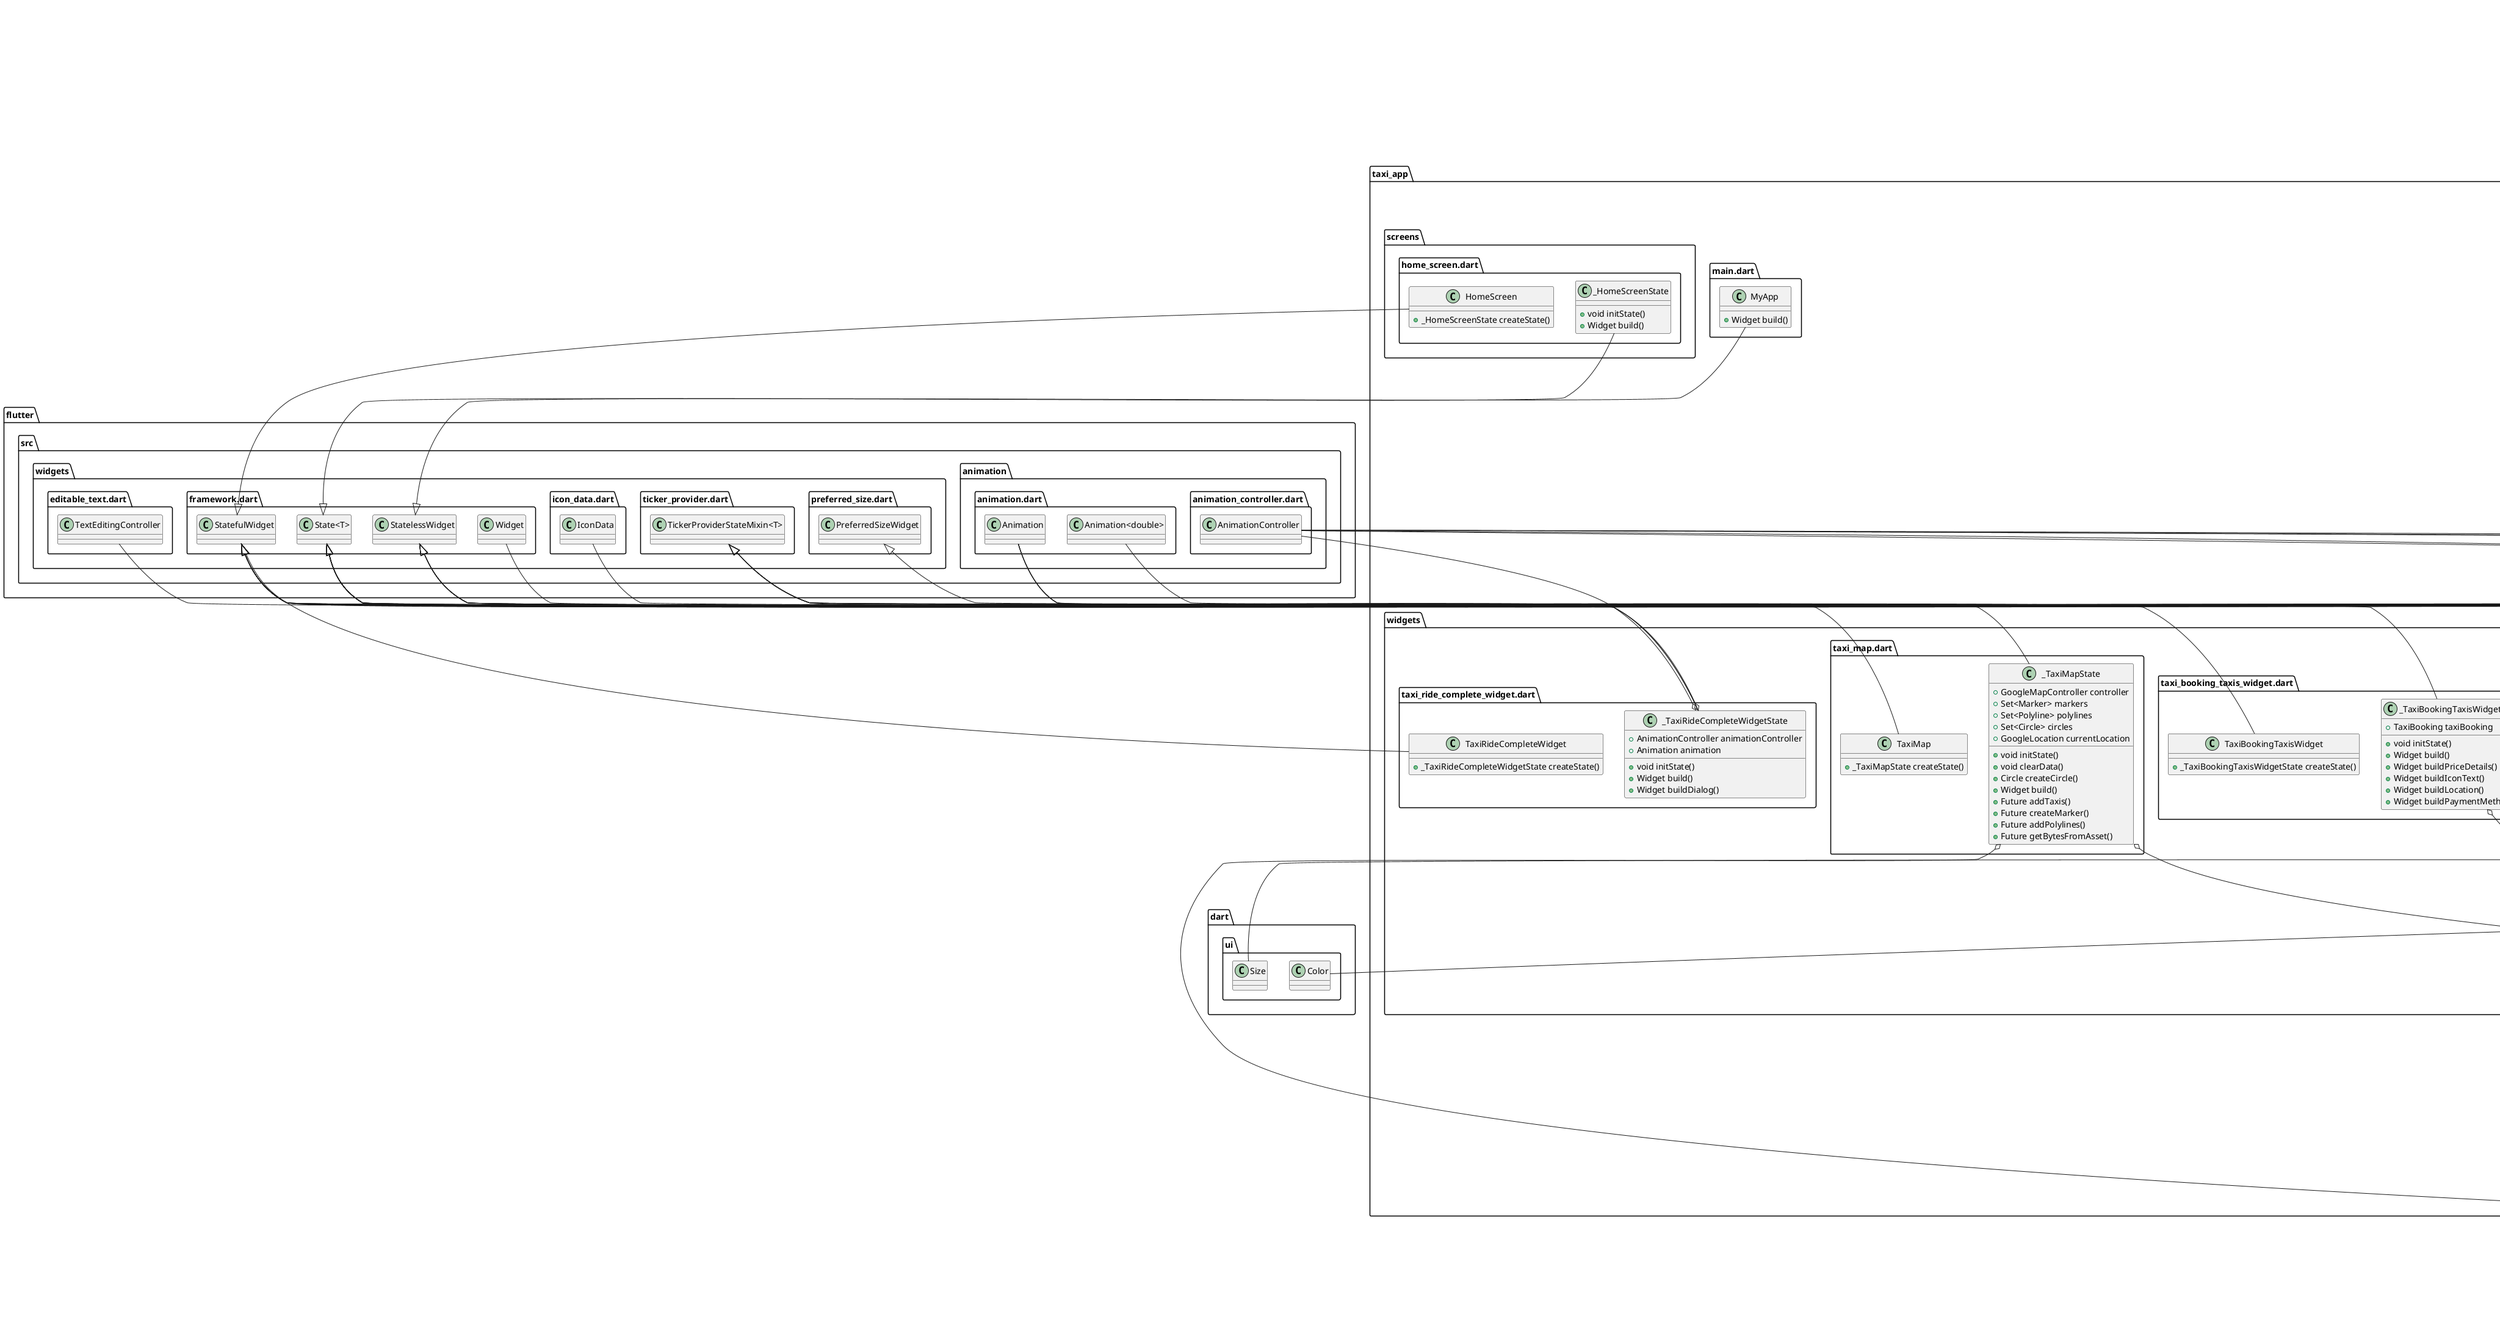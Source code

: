 @startuml
set namespaceSeparator ::

class "taxi_app::bloc::taxi_booking_bloc.dart::TaxiBookingBloc" {
  +TaxiBookingState initialState
  +Stream mapEventToState()
}

"taxi_app::bloc::taxi_booking_bloc.dart::TaxiBookingBloc" o-- "taxi_app::bloc::taxi_booking_state.dart::TaxiBookingState"
"bloc::src::bloc.dart::Bloc<Event, State>" <|-- "taxi_app::bloc::taxi_booking_bloc.dart::TaxiBookingBloc"

abstract class "taxi_app::bloc::taxi_booking_event.dart::TaxiBookingEvent" {
}

"equatable::src::equatable.dart::Equatable" <|-- "taxi_app::bloc::taxi_booking_event.dart::TaxiBookingEvent"

class "taxi_app::bloc::taxi_booking_event.dart::TaxiBookingStartEvent" {
  +List<Object> props
}

"taxi_app::bloc::taxi_booking_event.dart::TaxiBookingEvent" <|-- "taxi_app::bloc::taxi_booking_event.dart::TaxiBookingStartEvent"

class "taxi_app::bloc::taxi_booking_event.dart::DestinationDetailsEnteredEvent" {
  +String source
  +String destination
  +List<Object> props
}

"taxi_app::bloc::taxi_booking_event.dart::TaxiBookingEvent" <|-- "taxi_app::bloc::taxi_booking_event.dart::DestinationDetailsEnteredEvent"

class "taxi_app::bloc::taxi_booking_event.dart::RideNowEvent" {
  +List<Object> props
}

"taxi_app::bloc::taxi_booking_event.dart::TaxiBookingEvent" <|-- "taxi_app::bloc::taxi_booking_event.dart::RideNowEvent"

class "taxi_app::bloc::taxi_booking_event.dart::DetailsSubmittedEvent" {
  +GoogleLocation source
  +GoogleLocation destination
  +List<Object> props
}

"taxi_app::bloc::taxi_booking_event.dart::DetailsSubmittedEvent" o-- "taxi_app::models::google_location.dart::GoogleLocation"
"taxi_app::bloc::taxi_booking_event.dart::TaxiBookingEvent" <|-- "taxi_app::bloc::taxi_booking_event.dart::DetailsSubmittedEvent"

class "taxi_app::bloc::taxi_booking_event.dart::TaxiSelectedEvent" {
  +List<Object> props
}

"taxi_app::bloc::taxi_booking_event.dart::TaxiBookingEvent" <|-- "taxi_app::bloc::taxi_booking_event.dart::TaxiSelectedEvent"

class "taxi_app::bloc::taxi_booking_event.dart::BackPressedEvent" {
  +List<Object> props
}

"taxi_app::bloc::taxi_booking_event.dart::TaxiBookingEvent" <|-- "taxi_app::bloc::taxi_booking_event.dart::BackPressedEvent"

class "taxi_app::bloc::taxi_booking_event.dart::TaxiBookingCancelEvent" {
  +List<Object> props
}

"taxi_app::bloc::taxi_booking_event.dart::TaxiBookingEvent" <|-- "taxi_app::bloc::taxi_booking_event.dart::TaxiBookingCancelEvent"

abstract class "taxi_app::bloc::taxi_booking_state.dart::TaxiBookingState" {
}

"equatable::src::equatable.dart::Equatable" <|-- "taxi_app::bloc::taxi_booking_state.dart::TaxiBookingState"

class "taxi_app::bloc::taxi_booking_state.dart::TaxiBookingNotInitializedState" {
  +List<Object> props
}

"taxi_app::bloc::taxi_booking_state.dart::TaxiBookingState" <|-- "taxi_app::bloc::taxi_booking_state.dart::TaxiBookingNotInitializedState"

class "taxi_app::bloc::taxi_booking_state.dart::TaxiBookingNotSelectedState" {
  +List<Taxi> taxisAvailable
  +List<Object> props
}

"taxi_app::bloc::taxi_booking_state.dart::TaxiBookingState" <|-- "taxi_app::bloc::taxi_booking_state.dart::TaxiBookingNotSelectedState"

class "taxi_app::bloc::taxi_booking_state.dart::DetailsNotFilledState" {
  +TaxiBooking booking
  +List<Object> props
}

"taxi_app::bloc::taxi_booking_state.dart::DetailsNotFilledState" o-- "taxi_app::models::taxi_booking.dart::TaxiBooking"
"taxi_app::bloc::taxi_booking_state.dart::TaxiBookingState" <|-- "taxi_app::bloc::taxi_booking_state.dart::DetailsNotFilledState"

class "taxi_app::bloc::taxi_booking_state.dart::TaxiNotSelectedState" {
  +TaxiBooking booking
  +List<Object> props
}

"taxi_app::bloc::taxi_booking_state.dart::TaxiNotSelectedState" o-- "taxi_app::models::taxi_booking.dart::TaxiBooking"
"taxi_app::bloc::taxi_booking_state.dart::TaxiBookingState" <|-- "taxi_app::bloc::taxi_booking_state.dart::TaxiNotSelectedState"

class "taxi_app::bloc::taxi_booking_state.dart::TaxiNotConfirmedState" {
  +TaxiDriver driver
  +TaxiBooking booking
  +List<Object> props
}

"taxi_app::bloc::taxi_booking_state.dart::TaxiNotConfirmedState" o-- "taxi_app::models::taxi_driver.dart::TaxiDriver"
"taxi_app::bloc::taxi_booking_state.dart::TaxiNotConfirmedState" o-- "taxi_app::models::taxi_booking.dart::TaxiBooking"
"taxi_app::bloc::taxi_booking_state.dart::TaxiBookingState" <|-- "taxi_app::bloc::taxi_booking_state.dart::TaxiNotConfirmedState"

class "taxi_app::bloc::taxi_booking_state.dart::TaxiConfirmedState" {
  +TaxiDriver driver
  +TaxiBooking booking
  +List<Object> props
}

"taxi_app::bloc::taxi_booking_state.dart::TaxiConfirmedState" o-- "taxi_app::models::taxi_driver.dart::TaxiDriver"
"taxi_app::bloc::taxi_booking_state.dart::TaxiConfirmedState" o-- "taxi_app::models::taxi_booking.dart::TaxiBooking"
"taxi_app::bloc::taxi_booking_state.dart::TaxiBookingState" <|-- "taxi_app::bloc::taxi_booking_state.dart::TaxiConfirmedState"

class "taxi_app::bloc::taxi_booking_state.dart::TaxiBookingCancelledState" {
  +List<Object> props
}

"taxi_app::bloc::taxi_booking_state.dart::TaxiBookingState" <|-- "taxi_app::bloc::taxi_booking_state.dart::TaxiBookingCancelledState"

class "taxi_app::bloc::taxi_booking_state.dart::TaxiBookingLoadingState" {
  +TaxiBookingState state
  +List<Object> props
}

"taxi_app::bloc::taxi_booking_state.dart::TaxiBookingLoadingState" o-- "taxi_app::bloc::taxi_booking_state.dart::TaxiBookingState"
"taxi_app::bloc::taxi_booking_state.dart::TaxiBookingState" <|-- "taxi_app::bloc::taxi_booking_state.dart::TaxiBookingLoadingState"

class "taxi_app::bloc::taxi_booking_state.dart::TaxiBookingConfirmedState" {
  +TaxiDriver driver
  +TaxiBooking booking
  +List<Object> props
}

"taxi_app::bloc::taxi_booking_state.dart::TaxiBookingConfirmedState" o-- "taxi_app::models::taxi_driver.dart::TaxiDriver"
"taxi_app::bloc::taxi_booking_state.dart::TaxiBookingConfirmedState" o-- "taxi_app::models::taxi_booking.dart::TaxiBooking"
"taxi_app::bloc::taxi_booking_state.dart::TaxiBookingState" <|-- "taxi_app::bloc::taxi_booking_state.dart::TaxiBookingConfirmedState"

class "taxi_app::bloc::taxi_booking_state.dart::TaxiRideCompleteState" {
  +List<Object> props
}

"taxi_app::bloc::taxi_booking_state.dart::TaxiBookingState" <|-- "taxi_app::bloc::taxi_booking_state.dart::TaxiRideCompleteState"

class "taxi_app::controllers::location_controller.dart::LocationController" {
  {static} +Map<int, Map<String, Object>> locationDetails
  {static} +Map<int, Map<String, Object>> zoneDetails
  {static} +dynamic getLocationFromString()
  {static} +String getZoneSeverity()
  {static} +String getLocationNameFromPosition()
  {static} +dynamic getDistance()
  {static} +String getZoneforPosition()
  {static} +Future getPolylines()
}

class "taxi_app::controllers::payment_method_controller.dart::PaymentMethodController" {
  {static} +Future getMethods()
}

class "taxi_app::controllers::taxi_booking_controller.dart::TaxiBookingController" {
  {static} +Map<int, Map<String, Object>> taxiDrivers
  {static} +Map<int, Map<String, Object>> taxis
  {static} +Future getPrice()
  {static} +dynamic getTaxiDetails()
  {static} +Future getTaxiDriver()
  {static} +Future getTaxisAvailable()
}

class "taxi_app::controllers::taxi_controller.dart::TaxiController" {
  {static} +Future getTaxis()
}

class "taxi_app::controllers::user_controller.dart::UserController" {
  {static} +User getUser()
}

class "taxi_app::controllers::user_location_controller.dart::UserLocationController" {
  {static} +Future getSavedLocations()
}

class "taxi_app::main.dart::MyApp" {
  +Widget build()
}

"flutter::src::widgets::framework.dart::StatelessWidget" <|-- "taxi_app::main.dart::MyApp"

class "taxi_app::models::google_location.dart::GoogleLocation" {
  +LatLng position
  +String areaDetails
  +String zone
}

"taxi_app::models::google_location.dart::GoogleLocation" o-- "google_maps_flutter::google_maps_flutter.dart::LatLng"

class "taxi_app::models::payment_method.dart::PaymentMethod" {
  +String id
  +String title
  +String icon
  +String description
  +List<Object> props
}

"equatable::src::equatable.dart::Equatable" <|-- "taxi_app::models::payment_method.dart::PaymentMethod"

class "taxi_app::models::taxi.dart::Taxi" {
  +String id
  +String title
  +bool isAvailable
  +String plateNo
  +LatLng position
  +List<Object> props
}

"taxi_app::models::taxi.dart::Taxi" o-- "google_maps_flutter::google_maps_flutter.dart::LatLng"
"equatable::src::equatable.dart::Equatable" <|-- "taxi_app::models::taxi.dart::Taxi"

class "taxi_app::models::taxi_booking.dart::TaxiBooking" {
  +String id
  +GoogleLocation source
  +GoogleLocation destination
  +double estimatedPrice
  +PaymentMethod paymentMethod
  +String promoApplied
  +TaxiBooking copyWith()
}

"taxi_app::models::taxi_booking.dart::TaxiBooking" o-- "taxi_app::models::google_location.dart::GoogleLocation"
"taxi_app::models::taxi_booking.dart::TaxiBooking" o-- "taxi_app::models::payment_method.dart::PaymentMethod"

class "taxi_app::models::taxi_driver.dart::TaxiDriver" {
  +String id
  +String driverName
  +Taxi taxiDetails
  +String driverPic
  +String zone
  +List<Object> props
}

"taxi_app::models::taxi_driver.dart::TaxiDriver" o-- "taxi_app::models::taxi.dart::Taxi"
"equatable::src::equatable.dart::Equatable" <|-- "taxi_app::models::taxi_driver.dart::TaxiDriver"

class "taxi_app::models::user.dart::User" {
  +String name
  +String mobileNumber
  +String photoUrl
}

class "taxi_app::models::user_location.dart::UserLocationType" {
  +int index
  {static} +List<UserLocationType> values
  {static} +UserLocationType LocationA
  {static} +UserLocationType LocationB
  {static} +UserLocationType LocationC
  {static} +UserLocationType LocationD
}

"taxi_app::models::user_location.dart::UserLocationType" o-- "taxi_app::models::user_location.dart::UserLocationType"

class "taxi_app::models::user_location.dart::UserLocation" {
  +String name
  +UserLocationType locationType
  +LatLng position
  +int minutesFar
}

"taxi_app::models::user_location.dart::UserLocation" o-- "taxi_app::models::user_location.dart::UserLocationType"
"taxi_app::models::user_location.dart::UserLocation" o-- "google_maps_flutter::google_maps_flutter.dart::LatLng"

class "taxi_app::screens::home_screen.dart::HomeScreen" {
  +_HomeScreenState createState()
}

"flutter::src::widgets::framework.dart::StatefulWidget" <|-- "taxi_app::screens::home_screen.dart::HomeScreen"

class "taxi_app::screens::home_screen.dart::_HomeScreenState" {
  +void initState()
  +Widget build()
}

"flutter::src::widgets::framework.dart::State<T>" <|-- "taxi_app::screens::home_screen.dart::_HomeScreenState"

class "taxi_app::storage::taxi_booking_storage.dart::TaxiBookingStorage" {
  {static} -TaxiBooking _taxiBooking
  {static} +Future open()
  {static} +Future addDetails()
  {static} +Future getTaxiBooking()
}

"taxi_app::storage::taxi_booking_storage.dart::TaxiBookingStorage" o-- "taxi_app::models::taxi_booking.dart::TaxiBooking"

class "taxi_app::widgets::dashed_line.dart::DashedLine" {
  +double height
  +double dashWidth
  +Color color
  +Widget build()
}

"taxi_app::widgets::dashed_line.dart::DashedLine" o-- "dart::ui::Color"
"flutter::src::widgets::framework.dart::StatelessWidget" <|-- "taxi_app::widgets::dashed_line.dart::DashedLine"

class "taxi_app::widgets::destination_selection_widget.dart::DestinationSelctionWidget" {
  +_DestinationSelctionWidgetState createState()
}

"flutter::src::widgets::framework.dart::StatefulWidget" <|-- "taxi_app::widgets::destination_selection_widget.dart::DestinationSelctionWidget"

class "taxi_app::widgets::destination_selection_widget.dart::_DestinationSelctionWidgetState" {
  +bool isLoading
  +List<UserLocation> savedLocations
  +AnimationController animationController
  +Animation animation
  +void initState()
  +Future loadDestinations()
  +Widget build()
  +Widget buildNewDestinationWidget()
  +void rideNow()
  +void dispose()
}

"taxi_app::widgets::destination_selection_widget.dart::_DestinationSelctionWidgetState" o-- "flutter::src::animation::animation_controller.dart::AnimationController"
"taxi_app::widgets::destination_selection_widget.dart::_DestinationSelctionWidgetState" o-- "flutter::src::animation::animation.dart::Animation"
"flutter::src::widgets::framework.dart::State<T>" <|-- "taxi_app::widgets::destination_selection_widget.dart::_DestinationSelctionWidgetState"
"flutter::src::widgets::ticker_provider.dart::TickerProviderStateMixin<T>" <|-- "taxi_app::widgets::destination_selection_widget.dart::_DestinationSelctionWidgetState"

class "taxi_app::widgets::ease_in_widget.dart::EaseInWidget" {
  +Widget child
  +Function onTap
  +State createState()
}

"taxi_app::widgets::ease_in_widget.dart::EaseInWidget" o-- "flutter::src::widgets::framework.dart::Widget"
"flutter::src::widgets::framework.dart::StatefulWidget" <|-- "taxi_app::widgets::ease_in_widget.dart::EaseInWidget"

class "taxi_app::widgets::ease_in_widget.dart::_EaseInWidgetState" {
  +AnimationController controller
  +Animation<double> easeInAnimation
  +void initState()
  +Widget build()
  +void dispose()
}

"taxi_app::widgets::ease_in_widget.dart::_EaseInWidgetState" o-- "flutter::src::animation::animation_controller.dart::AnimationController"
"taxi_app::widgets::ease_in_widget.dart::_EaseInWidgetState" o-- "flutter::src::animation::animation.dart::Animation<double>"
"flutter::src::widgets::framework.dart::State<T>" <|-- "taxi_app::widgets::ease_in_widget.dart::_EaseInWidgetState"
"flutter::src::widgets::ticker_provider.dart::TickerProviderStateMixin<T>" <|-- "taxi_app::widgets::ease_in_widget.dart::_EaseInWidgetState"

class "taxi_app::widgets::home_app_bar.dart::HomeAppBar" {
  +Size preferredSize
  +_HomeAppBarState createState()
}

"taxi_app::widgets::home_app_bar.dart::HomeAppBar" o-- "dart::ui::Size"
"flutter::src::widgets::framework.dart::StatefulWidget" <|-- "taxi_app::widgets::home_app_bar.dart::HomeAppBar"
"flutter::src::widgets::preferred_size.dart::PreferredSizeWidget" <|-- "taxi_app::widgets::home_app_bar.dart::HomeAppBar"

class "taxi_app::widgets::home_app_bar.dart::_HomeAppBarState" {
  +AnimationController controller
  +void initState()
  +Widget build()
  +void dispose()
}

"taxi_app::widgets::home_app_bar.dart::_HomeAppBarState" o-- "flutter::src::animation::animation_controller.dart::AnimationController"
"flutter::src::widgets::framework.dart::State<T>" <|-- "taxi_app::widgets::home_app_bar.dart::_HomeAppBarState"
"flutter::src::widgets::ticker_provider.dart::TickerProviderStateMixin<T>" <|-- "taxi_app::widgets::home_app_bar.dart::_HomeAppBarState"

class "taxi_app::widgets::home_drawer.dart::HomeDrawer" {
  +Widget build()
  +Widget buildAction()
}

"flutter::src::widgets::framework.dart::StatelessWidget" <|-- "taxi_app::widgets::home_drawer.dart::HomeDrawer"

class "taxi_app::widgets::loading_shimmer.dart::LoadingShimmer" {
  +Widget build()
}

"flutter::src::widgets::framework.dart::StatelessWidget" <|-- "taxi_app::widgets::loading_shimmer.dart::LoadingShimmer"

class "taxi_app::widgets::location_map.dart::LocationMap" {
  +_LocationMapState createState()
}

"flutter::src::widgets::framework.dart::StatefulWidget" <|-- "taxi_app::widgets::location_map.dart::LocationMap"

class "taxi_app::widgets::location_map.dart::_LocationMapState" {
  +Widget build()
}

"flutter::src::widgets::framework.dart::State<T>" <|-- "taxi_app::widgets::location_map.dart::_LocationMapState"

class "taxi_app::widgets::rounded_button.dart::RoundedButton" {
  +String text
  +dynamic Function() onTap
  +IconData iconData
  +Widget build()
}

"taxi_app::widgets::rounded_button.dart::RoundedButton" o-- "taxi_app::widgets::rounded_button.dart::dynamic Function()"
"taxi_app::widgets::rounded_button.dart::RoundedButton" o-- "flutter::src::widgets::icon_data.dart::IconData"
"flutter::src::widgets::framework.dart::StatelessWidget" <|-- "taxi_app::widgets::rounded_button.dart::RoundedButton"

class "taxi_app::widgets::taxi_booking_cancellation_dialog.dart::TaxiBookingCancellationDialog" {
  +Widget build()
}

"flutter::src::widgets::framework.dart::StatelessWidget" <|-- "taxi_app::widgets::taxi_booking_cancellation_dialog.dart::TaxiBookingCancellationDialog"

class "taxi_app::widgets::taxi_booking_confirmed_widget.dart::TaxiBookingConfirmedWidget" {
  +_TaxiBookingConfirmedWidgetState createState()
}

"flutter::src::widgets::framework.dart::StatefulWidget" <|-- "taxi_app::widgets::taxi_booking_confirmed_widget.dart::TaxiBookingConfirmedWidget"

class "taxi_app::widgets::taxi_booking_confirmed_widget.dart::_TaxiBookingConfirmedWidgetState" {
  +AnimationController animationController
  +Animation animation
  +TaxiDriver driver
  +TaxiBooking booking
  +void initState()
  +Widget build()
  +Widget buildDriver()
}

"taxi_app::widgets::taxi_booking_confirmed_widget.dart::_TaxiBookingConfirmedWidgetState" o-- "flutter::src::animation::animation_controller.dart::AnimationController"
"taxi_app::widgets::taxi_booking_confirmed_widget.dart::_TaxiBookingConfirmedWidgetState" o-- "flutter::src::animation::animation.dart::Animation"
"taxi_app::widgets::taxi_booking_confirmed_widget.dart::_TaxiBookingConfirmedWidgetState" o-- "taxi_app::models::taxi_driver.dart::TaxiDriver"
"taxi_app::widgets::taxi_booking_confirmed_widget.dart::_TaxiBookingConfirmedWidgetState" o-- "taxi_app::models::taxi_booking.dart::TaxiBooking"
"flutter::src::widgets::framework.dart::State<T>" <|-- "taxi_app::widgets::taxi_booking_confirmed_widget.dart::_TaxiBookingConfirmedWidgetState"
"flutter::src::widgets::ticker_provider.dart::TickerProviderStateMixin<T>" <|-- "taxi_app::widgets::taxi_booking_confirmed_widget.dart::_TaxiBookingConfirmedWidgetState"

class "taxi_app::widgets::taxi_booking_details_widget.dart::TaxiBookingDetailsWidget" {
  +_TaxiBookingDetailsWidgetState createState()
}

"flutter::src::widgets::framework.dart::StatefulWidget" <|-- "taxi_app::widgets::taxi_booking_details_widget.dart::TaxiBookingDetailsWidget"

class "taxi_app::widgets::taxi_booking_details_widget.dart::_TaxiBookingDetailsWidgetState" {
  +TextEditingController sourceController
  +TextEditingController destinationController
  +void initState()
  +Widget build()
  +Widget buildContainer()
  +Widget buildInputWidget()
}

"taxi_app::widgets::taxi_booking_details_widget.dart::_TaxiBookingDetailsWidgetState" o-- "flutter::src::widgets::editable_text.dart::TextEditingController"
"flutter::src::widgets::framework.dart::State<T>" <|-- "taxi_app::widgets::taxi_booking_details_widget.dart::_TaxiBookingDetailsWidgetState"

class "taxi_app::widgets::taxi_booking_home_widget.dart::TaxiBookingHomeWidget" {
  +_TaxiBookingHomeWidgetState createState()
}

"flutter::src::widgets::framework.dart::StatefulWidget" <|-- "taxi_app::widgets::taxi_booking_home_widget.dart::TaxiBookingHomeWidget"

class "taxi_app::widgets::taxi_booking_home_widget.dart::_TaxiBookingHomeWidgetState" {
  +AnimationController animationController
  +Animation animation
  +void initState()
  +Widget build()
  +void dispose()
}

"taxi_app::widgets::taxi_booking_home_widget.dart::_TaxiBookingHomeWidgetState" o-- "flutter::src::animation::animation_controller.dart::AnimationController"
"taxi_app::widgets::taxi_booking_home_widget.dart::_TaxiBookingHomeWidgetState" o-- "flutter::src::animation::animation.dart::Animation"
"flutter::src::widgets::framework.dart::State<T>" <|-- "taxi_app::widgets::taxi_booking_home_widget.dart::_TaxiBookingHomeWidgetState"
"flutter::src::widgets::ticker_provider.dart::TickerProviderStateMixin<T>" <|-- "taxi_app::widgets::taxi_booking_home_widget.dart::_TaxiBookingHomeWidgetState"

class "taxi_app::widgets::taxi_booking_not_confirmed_widget.dart::TaxiBookingNotConfirmedWidget" {
  +_TaxiBookingNotConfirmedWidgetState createState()
}

"flutter::src::widgets::framework.dart::StatefulWidget" <|-- "taxi_app::widgets::taxi_booking_not_confirmed_widget.dart::TaxiBookingNotConfirmedWidget"

class "taxi_app::widgets::taxi_booking_not_confirmed_widget.dart::_TaxiBookingNotConfirmedWidgetState" {
  +TaxiBooking booking
  +TaxiDriver driver
  +void initState()
  +Widget build()
  +Widget buildDriver()
  +Widget buildPriceDetails()
  +Widget buildIconText()
}

"taxi_app::widgets::taxi_booking_not_confirmed_widget.dart::_TaxiBookingNotConfirmedWidgetState" o-- "taxi_app::models::taxi_booking.dart::TaxiBooking"
"taxi_app::widgets::taxi_booking_not_confirmed_widget.dart::_TaxiBookingNotConfirmedWidgetState" o-- "taxi_app::models::taxi_driver.dart::TaxiDriver"
"flutter::src::widgets::framework.dart::State<T>" <|-- "taxi_app::widgets::taxi_booking_not_confirmed_widget.dart::_TaxiBookingNotConfirmedWidgetState"

class "taxi_app::widgets::taxi_booking_payments_widget.dart::TaxiBookingPaymentsWidget" {
  +_TaxiBookingPaymentsWidgetState createState()
}

"flutter::src::widgets::framework.dart::StatefulWidget" <|-- "taxi_app::widgets::taxi_booking_payments_widget.dart::TaxiBookingPaymentsWidget"

class "taxi_app::widgets::taxi_booking_payments_widget.dart::_TaxiBookingPaymentsWidgetState" {
  +List<PaymentMethod> methods
  +PaymentMethod selectedMethod
  +Widget build()
  +Widget buildPaymentMethod()
}

"taxi_app::widgets::taxi_booking_payments_widget.dart::_TaxiBookingPaymentsWidgetState" o-- "taxi_app::models::payment_method.dart::PaymentMethod"
"flutter::src::widgets::framework.dart::State<T>" <|-- "taxi_app::widgets::taxi_booking_payments_widget.dart::_TaxiBookingPaymentsWidgetState"

class "taxi_app::widgets::taxi_booking_state_widget.dart::TaxiBookingStateWidget" {
  +Widget build()
  +Widget buildTab()
}

"flutter::src::widgets::framework.dart::StatelessWidget" <|-- "taxi_app::widgets::taxi_booking_state_widget.dart::TaxiBookingStateWidget"

class "taxi_app::widgets::taxi_booking_taxis_widget.dart::TaxiBookingTaxisWidget" {
  +_TaxiBookingTaxisWidgetState createState()
}

"flutter::src::widgets::framework.dart::StatefulWidget" <|-- "taxi_app::widgets::taxi_booking_taxis_widget.dart::TaxiBookingTaxisWidget"

class "taxi_app::widgets::taxi_booking_taxis_widget.dart::_TaxiBookingTaxisWidgetState" {
  +TaxiBooking taxiBooking
  +void initState()
  +Widget build()
  +Widget buildPriceDetails()
  +Widget buildIconText()
  +Widget buildLocation()
  +Widget buildPaymentMethod()
}

"taxi_app::widgets::taxi_booking_taxis_widget.dart::_TaxiBookingTaxisWidgetState" o-- "taxi_app::models::taxi_booking.dart::TaxiBooking"
"flutter::src::widgets::framework.dart::State<T>" <|-- "taxi_app::widgets::taxi_booking_taxis_widget.dart::_TaxiBookingTaxisWidgetState"

class "taxi_app::widgets::taxi_map.dart::TaxiMap" {
  +_TaxiMapState createState()
}

"flutter::src::widgets::framework.dart::StatefulWidget" <|-- "taxi_app::widgets::taxi_map.dart::TaxiMap"

class "taxi_app::widgets::taxi_map.dart::_TaxiMapState" {
  +GoogleMapController controller
  +Set<Marker> markers
  +Set<Polyline> polylines
  +Set<Circle> circles
  +GoogleLocation currentLocation
  +void initState()
  +void clearData()
  +Circle createCircle()
  +Widget build()
  +Future addTaxis()
  +Future createMarker()
  +Future addPolylines()
  +Future getBytesFromAsset()
}

"taxi_app::widgets::taxi_map.dart::_TaxiMapState" o-- "google_maps_flutter::google_maps_flutter.dart::GoogleMapController"
"taxi_app::widgets::taxi_map.dart::_TaxiMapState" o-- "taxi_app::models::google_location.dart::GoogleLocation"
"flutter::src::widgets::framework.dart::State<T>" <|-- "taxi_app::widgets::taxi_map.dart::_TaxiMapState"

class "taxi_app::widgets::taxi_ride_complete_widget.dart::TaxiRideCompleteWidget" {
  +_TaxiRideCompleteWidgetState createState()
}

"flutter::src::widgets::framework.dart::StatefulWidget" <|-- "taxi_app::widgets::taxi_ride_complete_widget.dart::TaxiRideCompleteWidget"

class "taxi_app::widgets::taxi_ride_complete_widget.dart::_TaxiRideCompleteWidgetState" {
  +AnimationController animationController
  +Animation animation
  +void initState()
  +Widget build()
  +Widget buildDialog()
}

"taxi_app::widgets::taxi_ride_complete_widget.dart::_TaxiRideCompleteWidgetState" o-- "flutter::src::animation::animation_controller.dart::AnimationController"
"taxi_app::widgets::taxi_ride_complete_widget.dart::_TaxiRideCompleteWidgetState" o-- "flutter::src::animation::animation.dart::Animation"
"flutter::src::widgets::framework.dart::State<T>" <|-- "taxi_app::widgets::taxi_ride_complete_widget.dart::_TaxiRideCompleteWidgetState"
"flutter::src::widgets::ticker_provider.dart::TickerProviderStateMixin<T>" <|-- "taxi_app::widgets::taxi_ride_complete_widget.dart::_TaxiRideCompleteWidgetState"


@enduml
